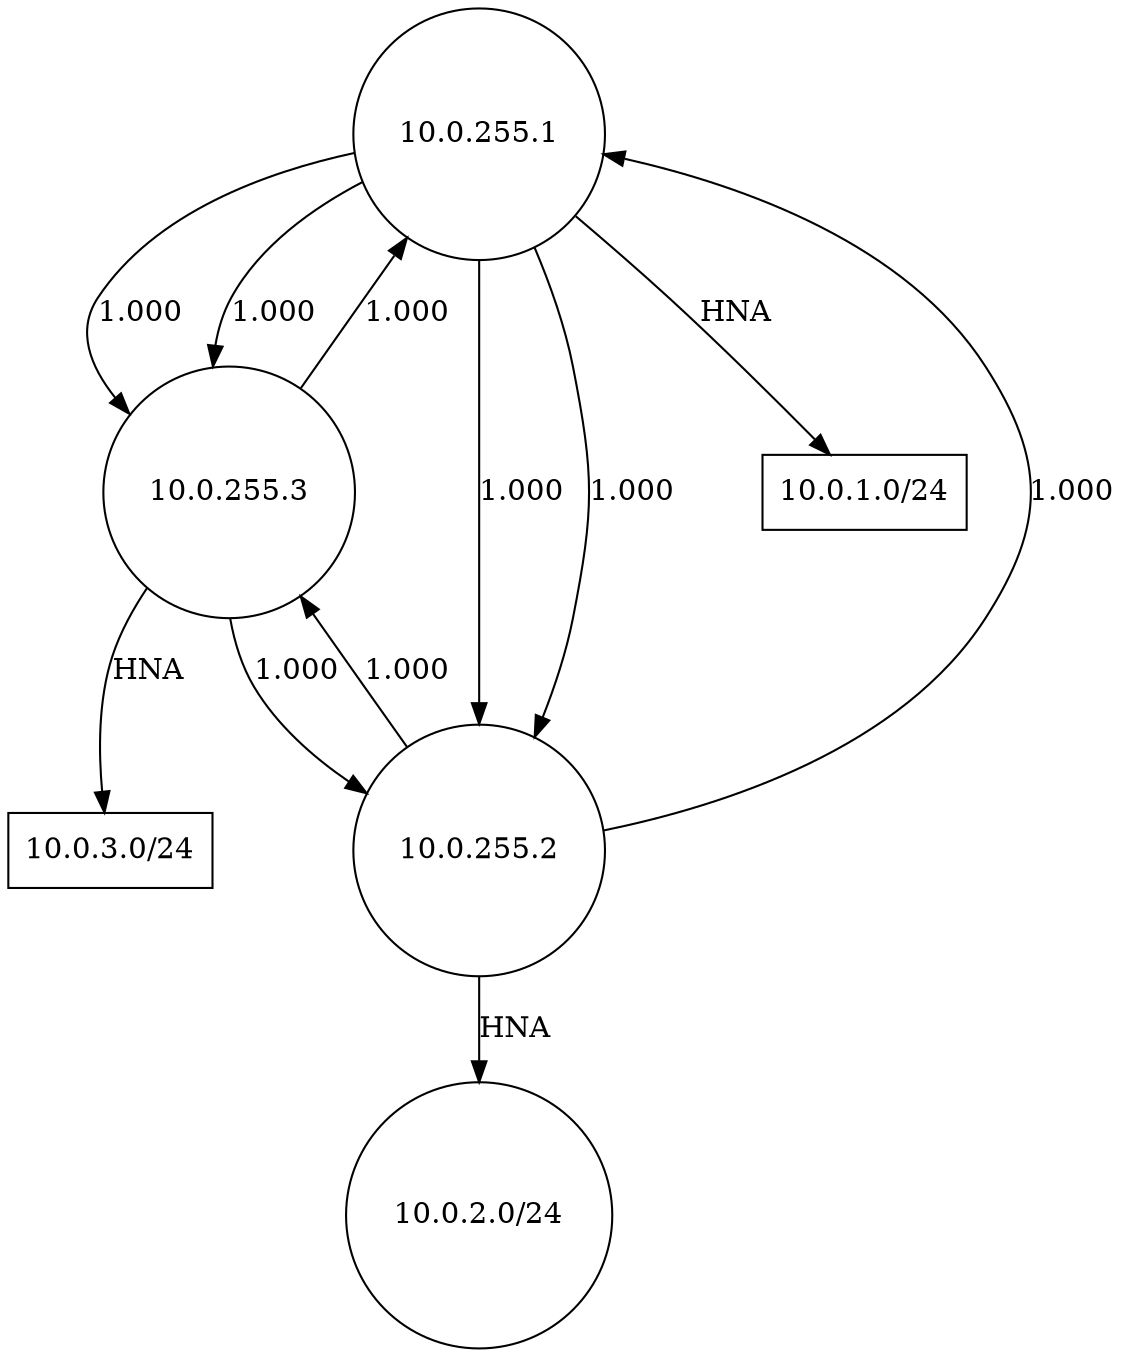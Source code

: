 digraph topology
{
    node[shape=circle fontSize=12]
    edge[length=170 fontSize=12]
    "10.0.255.1" -> "10.0.255.3"[label="1.000"];
    "10.0.255.1" -> "10.0.255.2"[label="1.000"];
    "10.0.255.1" -> "10.0.255.2"[label="1.000"];
    "10.0.255.1" -> "10.0.255.3"[label="1.000"];
    "10.0.255.2" -> "10.0.255.1"[label="1.000"];
    "10.0.255.2" -> "10.0.255.3"[label="1.000"];
    "10.0.255.3" -> "10.0.255.1"[label="1.000"];
    "10.0.255.3" -> "10.0.255.2"[label="1.000"];
    "10.0.255.3" -> "10.0.3.0/24"[label="HNA", style=solid];
    "10.0.3.0/24"[shape=rect];
    "10.0.255.2" -> "10.0.2.0/24"[label="HNA"];
    "10.0.2.0/24" [image="vm.png"];


    "10.0.255.1" -> "10.0.1.0/24"[label="HNA"];
    "10.0.1.0/24"[shape=rect];
}
